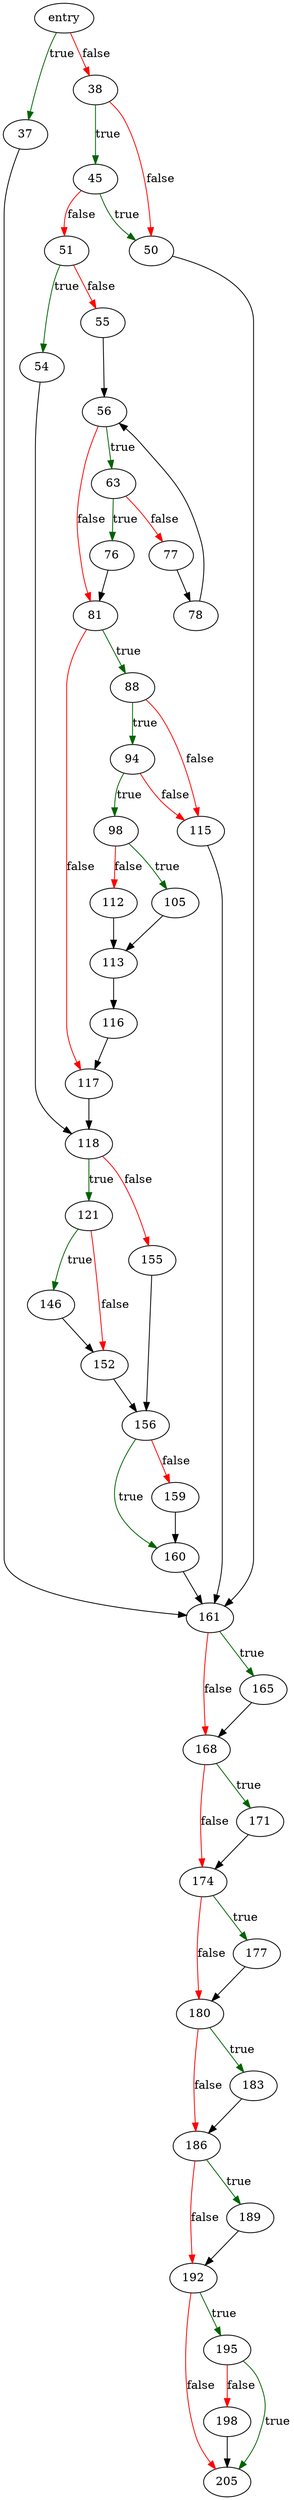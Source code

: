 digraph "sqlite3_table_column_metadata" {
	// Node definitions.
	9 [label=entry];
	37;
	38;
	45;
	50;
	51;
	54;
	55;
	56;
	63;
	76;
	77;
	78;
	81;
	88;
	94;
	98;
	105;
	112;
	113;
	115;
	116;
	117;
	118;
	121;
	146;
	152;
	155;
	156;
	159;
	160;
	161;
	165;
	168;
	171;
	174;
	177;
	180;
	183;
	186;
	189;
	192;
	195;
	198;
	205;

	// Edge definitions.
	9 -> 37 [
		color=darkgreen
		label=true
	];
	9 -> 38 [
		color=red
		label=false
	];
	37 -> 161;
	38 -> 45 [
		color=darkgreen
		label=true
	];
	38 -> 50 [
		color=red
		label=false
	];
	45 -> 50 [
		color=darkgreen
		label=true
	];
	45 -> 51 [
		color=red
		label=false
	];
	50 -> 161;
	51 -> 54 [
		color=darkgreen
		label=true
	];
	51 -> 55 [
		color=red
		label=false
	];
	54 -> 118;
	55 -> 56;
	56 -> 63 [
		color=darkgreen
		label=true
	];
	56 -> 81 [
		color=red
		label=false
	];
	63 -> 76 [
		color=darkgreen
		label=true
	];
	63 -> 77 [
		color=red
		label=false
	];
	76 -> 81;
	77 -> 78;
	78 -> 56;
	81 -> 88 [
		color=darkgreen
		label=true
	];
	81 -> 117 [
		color=red
		label=false
	];
	88 -> 94 [
		color=darkgreen
		label=true
	];
	88 -> 115 [
		color=red
		label=false
	];
	94 -> 98 [
		color=darkgreen
		label=true
	];
	94 -> 115 [
		color=red
		label=false
	];
	98 -> 105 [
		color=darkgreen
		label=true
	];
	98 -> 112 [
		color=red
		label=false
	];
	105 -> 113;
	112 -> 113;
	113 -> 116;
	115 -> 161;
	116 -> 117;
	117 -> 118;
	118 -> 121 [
		color=darkgreen
		label=true
	];
	118 -> 155 [
		color=red
		label=false
	];
	121 -> 146 [
		color=darkgreen
		label=true
	];
	121 -> 152 [
		color=red
		label=false
	];
	146 -> 152;
	152 -> 156;
	155 -> 156;
	156 -> 159 [
		color=red
		label=false
	];
	156 -> 160 [
		color=darkgreen
		label=true
	];
	159 -> 160;
	160 -> 161;
	161 -> 165 [
		color=darkgreen
		label=true
	];
	161 -> 168 [
		color=red
		label=false
	];
	165 -> 168;
	168 -> 171 [
		color=darkgreen
		label=true
	];
	168 -> 174 [
		color=red
		label=false
	];
	171 -> 174;
	174 -> 177 [
		color=darkgreen
		label=true
	];
	174 -> 180 [
		color=red
		label=false
	];
	177 -> 180;
	180 -> 183 [
		color=darkgreen
		label=true
	];
	180 -> 186 [
		color=red
		label=false
	];
	183 -> 186;
	186 -> 189 [
		color=darkgreen
		label=true
	];
	186 -> 192 [
		color=red
		label=false
	];
	189 -> 192;
	192 -> 195 [
		color=darkgreen
		label=true
	];
	192 -> 205 [
		color=red
		label=false
	];
	195 -> 198 [
		color=red
		label=false
	];
	195 -> 205 [
		color=darkgreen
		label=true
	];
	198 -> 205;
}